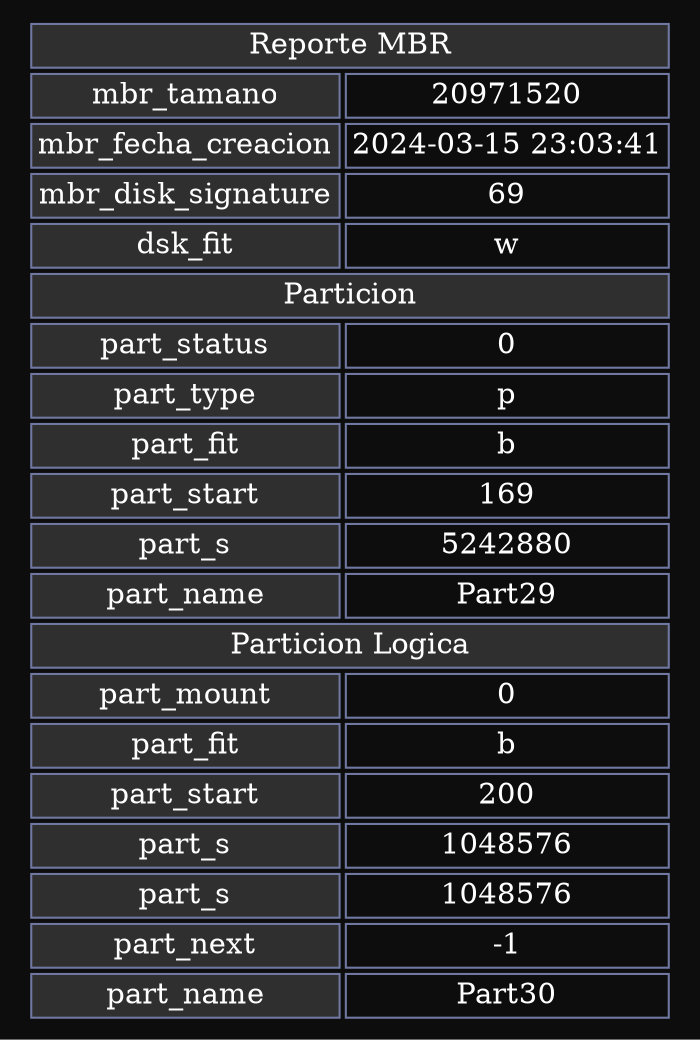 digraph grid {
    bgcolor="#0c0d0c" 
    layout=dot 
    labelloc = "t"
    edge [weight=1000 style=dashed dir="both" arrowtail="open" arrowhead="open" color="white"]
    
    a0 [shape=none, color=black, fontcolor="white" label=<
        <TABLE cellspacing="3" cellpadding="2" border='0' cellborder='1' color='#7077A1'>
            <TR><TD bgcolor="#2e2f2e" colspan="2">Reporte MBR</TD></TR>
            <TR><TD bgcolor="#2e2f2e">mbr_tamano</TD><TD>20971520</TD></TR>
            <TR><TD bgcolor="#2e2f2e">mbr_fecha_creacion</TD><TD>2024-03-15 23:03:41</TD></TR>
            <TR><TD bgcolor="#2e2f2e">mbr_disk_signature</TD><TD>69</TD></TR>
            <TR><TD bgcolor="#2e2f2e">dsk_fit</TD><TD>w</TD></TR>
            
            <TR><TD bgcolor="#2e2f2e" colspan="2">Particion</TD></TR>
            <TR><TD bgcolor="#2e2f2e">part_status</TD><TD>0</TD></TR>
            <TR><TD bgcolor="#2e2f2e">part_type</TD><TD>p</TD></TR>
            <TR><TD bgcolor="#2e2f2e">part_fit</TD><TD>b</TD></TR>
            <TR><TD bgcolor="#2e2f2e">part_start</TD><TD>169</TD></TR>
            <TR><TD bgcolor="#2e2f2e">part_s</TD><TD>5242880</TD></TR>
            <TR><TD bgcolor="#2e2f2e">part_name</TD><TD>Part29</TD></TR>
            
            <TR><TD bgcolor="#2e2f2e" colspan="2">Particion Logica</TD></TR>
            <TR><TD bgcolor="#2e2f2e">part_mount</TD><TD>0</TD></TR>
            <TR><TD bgcolor="#2e2f2e">part_fit</TD><TD>b</TD></TR>
            <TR><TD bgcolor="#2e2f2e">part_start</TD><TD>200</TD></TR>
            <TR><TD bgcolor="#2e2f2e">part_s</TD><TD>1048576</TD></TR>
            <TR><TD bgcolor="#2e2f2e">part_s</TD><TD>1048576</TD></TR>
            <TR><TD bgcolor="#2e2f2e">part_next</TD><TD>-1</TD></TR>
            <TR><TD bgcolor="#2e2f2e">part_name</TD><TD>Part30</TD></TR>
        </TABLE>
    >];
}
